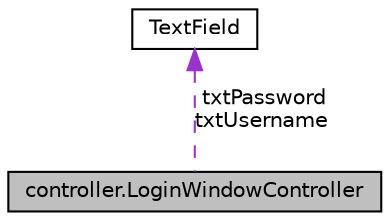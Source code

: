 digraph "controller.LoginWindowController"
{
 // LATEX_PDF_SIZE
  edge [fontname="Helvetica",fontsize="10",labelfontname="Helvetica",labelfontsize="10"];
  node [fontname="Helvetica",fontsize="10",shape=record];
  Node1 [label="controller.LoginWindowController",height=0.2,width=0.4,color="black", fillcolor="grey75", style="filled", fontcolor="black",tooltip=" "];
  Node2 -> Node1 [dir="back",color="darkorchid3",fontsize="10",style="dashed",label=" txtPassword\ntxtUsername" ,fontname="Helvetica"];
  Node2 [label="TextField",height=0.2,width=0.4,color="black", fillcolor="white", style="filled",tooltip=" "];
}

